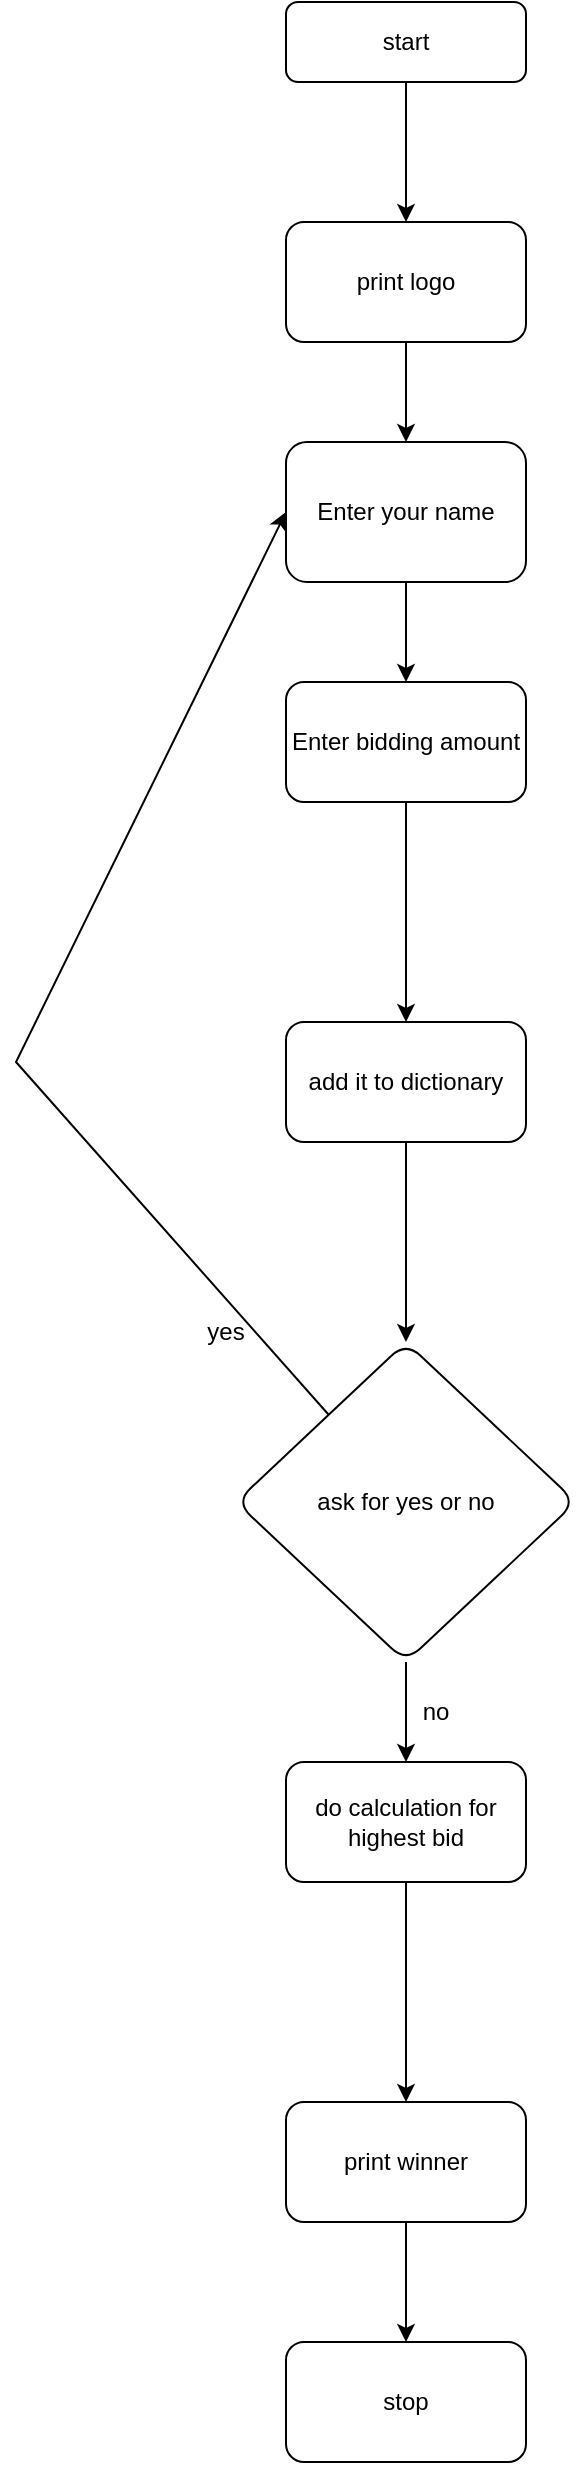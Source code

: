 <mxfile version="22.0.4" type="google">
  <diagram id="C5RBs43oDa-KdzZeNtuy" name="Page-1">
    <mxGraphModel grid="1" page="1" gridSize="10" guides="1" tooltips="1" connect="1" arrows="1" fold="1" pageScale="1" pageWidth="827" pageHeight="1169" math="0" shadow="0">
      <root>
        <mxCell id="WIyWlLk6GJQsqaUBKTNV-0" />
        <mxCell id="WIyWlLk6GJQsqaUBKTNV-1" parent="WIyWlLk6GJQsqaUBKTNV-0" />
        <mxCell id="5_vcvgRIz9CzsPXUJh2r-3" value="" style="edgeStyle=orthogonalEdgeStyle;rounded=0;orthogonalLoop=1;jettySize=auto;html=1;" edge="1" parent="WIyWlLk6GJQsqaUBKTNV-1" source="WIyWlLk6GJQsqaUBKTNV-3" target="5_vcvgRIz9CzsPXUJh2r-2">
          <mxGeometry relative="1" as="geometry" />
        </mxCell>
        <mxCell id="WIyWlLk6GJQsqaUBKTNV-3" value="start" style="rounded=1;whiteSpace=wrap;html=1;fontSize=12;glass=0;strokeWidth=1;shadow=0;" vertex="1" parent="WIyWlLk6GJQsqaUBKTNV-1">
          <mxGeometry x="205" y="-150" width="120" height="40" as="geometry" />
        </mxCell>
        <mxCell id="5_vcvgRIz9CzsPXUJh2r-1" value="" style="edgeStyle=orthogonalEdgeStyle;rounded=0;orthogonalLoop=1;jettySize=auto;html=1;" edge="1" parent="WIyWlLk6GJQsqaUBKTNV-1" source="EGYSPMCl2pyu5vyUgKyw-0" target="EGYSPMCl2pyu5vyUgKyw-1">
          <mxGeometry relative="1" as="geometry" />
        </mxCell>
        <mxCell id="EGYSPMCl2pyu5vyUgKyw-0" value="Enter your name" style="rounded=1;whiteSpace=wrap;html=1;" vertex="1" parent="WIyWlLk6GJQsqaUBKTNV-1">
          <mxGeometry x="205" y="70" width="120" height="70" as="geometry" />
        </mxCell>
        <mxCell id="EGYSPMCl2pyu5vyUgKyw-3" value="" style="edgeStyle=orthogonalEdgeStyle;rounded=0;orthogonalLoop=1;jettySize=auto;html=1;" edge="1" parent="WIyWlLk6GJQsqaUBKTNV-1" source="EGYSPMCl2pyu5vyUgKyw-1" target="EGYSPMCl2pyu5vyUgKyw-2">
          <mxGeometry relative="1" as="geometry" />
        </mxCell>
        <mxCell id="EGYSPMCl2pyu5vyUgKyw-1" value="Enter bidding amount" style="rounded=1;whiteSpace=wrap;html=1;" vertex="1" parent="WIyWlLk6GJQsqaUBKTNV-1">
          <mxGeometry x="205" y="190" width="120" height="60" as="geometry" />
        </mxCell>
        <mxCell id="5_vcvgRIz9CzsPXUJh2r-6" value="" style="edgeStyle=orthogonalEdgeStyle;rounded=0;orthogonalLoop=1;jettySize=auto;html=1;" edge="1" parent="WIyWlLk6GJQsqaUBKTNV-1" source="EGYSPMCl2pyu5vyUgKyw-2" target="EGYSPMCl2pyu5vyUgKyw-6">
          <mxGeometry relative="1" as="geometry" />
        </mxCell>
        <mxCell id="EGYSPMCl2pyu5vyUgKyw-2" value="add it to dictionary" style="whiteSpace=wrap;html=1;rounded=1;" vertex="1" parent="WIyWlLk6GJQsqaUBKTNV-1">
          <mxGeometry x="205" y="360" width="120" height="60" as="geometry" />
        </mxCell>
        <mxCell id="EGYSPMCl2pyu5vyUgKyw-11" value="" style="edgeStyle=orthogonalEdgeStyle;rounded=0;orthogonalLoop=1;jettySize=auto;html=1;" edge="1" parent="WIyWlLk6GJQsqaUBKTNV-1" source="EGYSPMCl2pyu5vyUgKyw-6" target="EGYSPMCl2pyu5vyUgKyw-10">
          <mxGeometry relative="1" as="geometry" />
        </mxCell>
        <mxCell id="EGYSPMCl2pyu5vyUgKyw-6" value="ask for yes or no" style="rhombus;whiteSpace=wrap;html=1;rounded=1;" vertex="1" parent="WIyWlLk6GJQsqaUBKTNV-1">
          <mxGeometry x="180" y="520" width="170" height="160" as="geometry" />
        </mxCell>
        <object label="" Yes="" id="EGYSPMCl2pyu5vyUgKyw-8">
          <mxCell style="endArrow=classic;html=1;rounded=0;entryX=0;entryY=0.5;entryDx=0;entryDy=0;" edge="1" parent="WIyWlLk6GJQsqaUBKTNV-1" source="EGYSPMCl2pyu5vyUgKyw-6" target="EGYSPMCl2pyu5vyUgKyw-0">
            <mxGeometry width="50" height="50" relative="1" as="geometry">
              <mxPoint x="120" y="560" as="sourcePoint" />
              <mxPoint x="170" y="510" as="targetPoint" />
              <Array as="points">
                <mxPoint x="70" y="380" />
              </Array>
            </mxGeometry>
          </mxCell>
        </object>
        <mxCell id="EGYSPMCl2pyu5vyUgKyw-13" value="" style="edgeStyle=orthogonalEdgeStyle;rounded=0;orthogonalLoop=1;jettySize=auto;html=1;" edge="1" parent="WIyWlLk6GJQsqaUBKTNV-1" source="EGYSPMCl2pyu5vyUgKyw-10" target="EGYSPMCl2pyu5vyUgKyw-12">
          <mxGeometry relative="1" as="geometry" />
        </mxCell>
        <mxCell id="EGYSPMCl2pyu5vyUgKyw-10" value="do calculation for highest bid" style="rounded=1;whiteSpace=wrap;html=1;" vertex="1" parent="WIyWlLk6GJQsqaUBKTNV-1">
          <mxGeometry x="205" y="730" width="120" height="60" as="geometry" />
        </mxCell>
        <mxCell id="EGYSPMCl2pyu5vyUgKyw-15" value="" style="edgeStyle=orthogonalEdgeStyle;rounded=0;orthogonalLoop=1;jettySize=auto;html=1;" edge="1" parent="WIyWlLk6GJQsqaUBKTNV-1" source="EGYSPMCl2pyu5vyUgKyw-12" target="EGYSPMCl2pyu5vyUgKyw-14">
          <mxGeometry relative="1" as="geometry" />
        </mxCell>
        <mxCell id="EGYSPMCl2pyu5vyUgKyw-12" value="print winner" style="whiteSpace=wrap;html=1;rounded=1;" vertex="1" parent="WIyWlLk6GJQsqaUBKTNV-1">
          <mxGeometry x="205" y="900" width="120" height="60" as="geometry" />
        </mxCell>
        <mxCell id="EGYSPMCl2pyu5vyUgKyw-14" value="stop" style="whiteSpace=wrap;html=1;rounded=1;" vertex="1" parent="WIyWlLk6GJQsqaUBKTNV-1">
          <mxGeometry x="205" y="1020" width="120" height="60" as="geometry" />
        </mxCell>
        <mxCell id="5_vcvgRIz9CzsPXUJh2r-4" value="" style="edgeStyle=orthogonalEdgeStyle;rounded=0;orthogonalLoop=1;jettySize=auto;html=1;" edge="1" parent="WIyWlLk6GJQsqaUBKTNV-1" source="5_vcvgRIz9CzsPXUJh2r-2" target="EGYSPMCl2pyu5vyUgKyw-0">
          <mxGeometry relative="1" as="geometry" />
        </mxCell>
        <mxCell id="5_vcvgRIz9CzsPXUJh2r-2" value="print logo" style="whiteSpace=wrap;html=1;rounded=1;glass=0;strokeWidth=1;shadow=0;" vertex="1" parent="WIyWlLk6GJQsqaUBKTNV-1">
          <mxGeometry x="205" y="-40" width="120" height="60" as="geometry" />
        </mxCell>
        <mxCell id="5_vcvgRIz9CzsPXUJh2r-7" value="yes" style="text;html=1;strokeColor=none;fillColor=none;align=center;verticalAlign=middle;whiteSpace=wrap;rounded=0;" vertex="1" parent="WIyWlLk6GJQsqaUBKTNV-1">
          <mxGeometry x="145" y="500" width="60" height="30" as="geometry" />
        </mxCell>
        <mxCell id="5_vcvgRIz9CzsPXUJh2r-8" value="no" style="text;html=1;strokeColor=none;fillColor=none;align=center;verticalAlign=middle;whiteSpace=wrap;rounded=0;" vertex="1" parent="WIyWlLk6GJQsqaUBKTNV-1">
          <mxGeometry x="250" y="690" width="60" height="30" as="geometry" />
        </mxCell>
      </root>
    </mxGraphModel>
  </diagram>
</mxfile>
